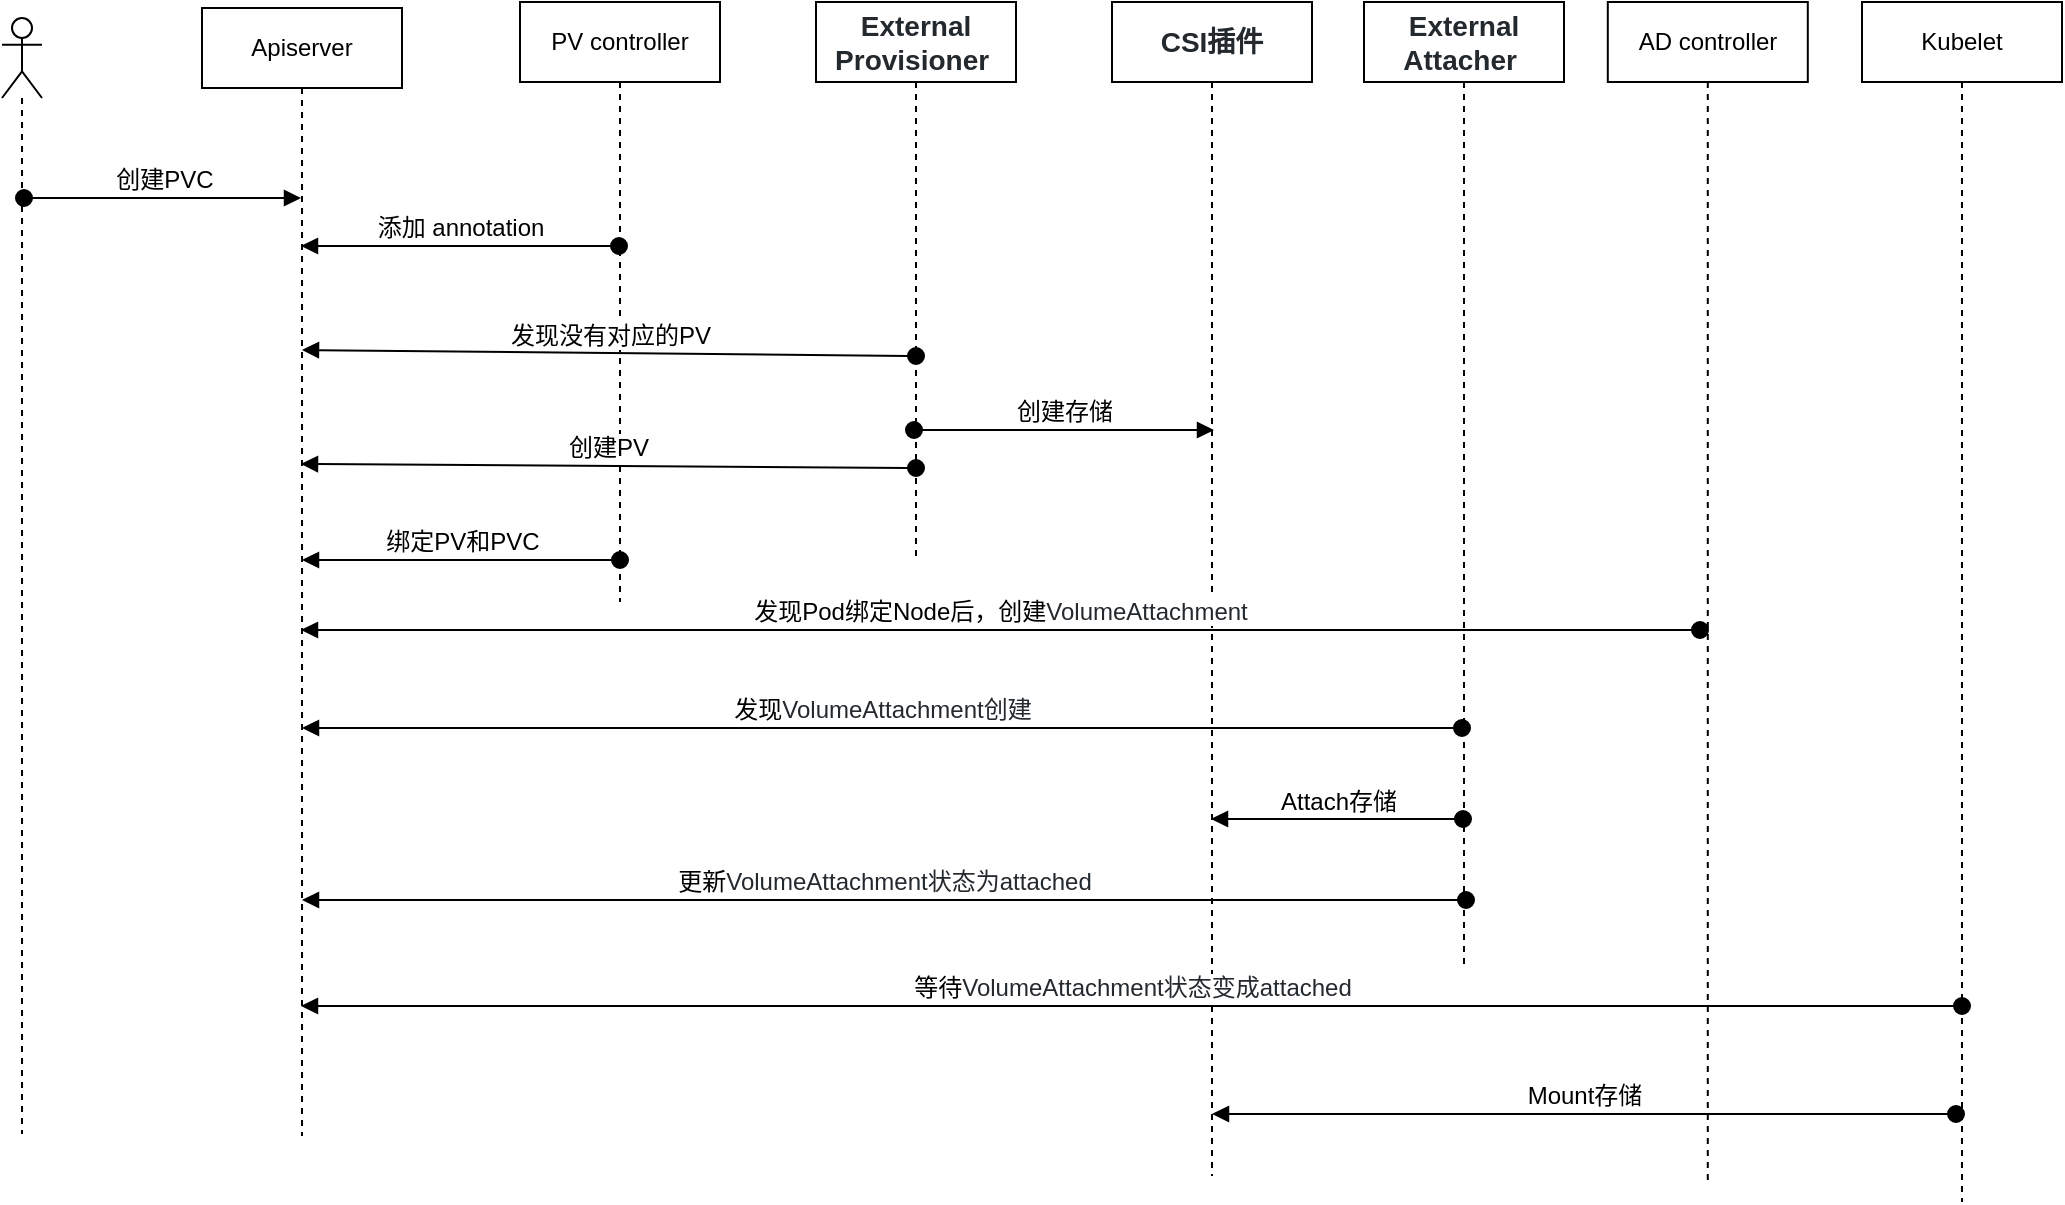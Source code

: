 <mxfile version="17.2.4" type="github"><diagram id="MqHBmyt8E-buNJg1c1Vb" name="Page-1"><mxGraphModel dx="1278" dy="711" grid="1" gridSize="10" guides="1" tooltips="1" connect="1" arrows="1" fold="1" page="1" pageScale="1" pageWidth="3300" pageHeight="4681" math="0" shadow="0"><root><mxCell id="0"/><mxCell id="1" parent="0"/><mxCell id="Mc_kqkwohGSUiYrpAVas-1" value="" style="shape=umlLifeline;participant=umlActor;perimeter=lifelinePerimeter;whiteSpace=wrap;html=1;container=1;collapsible=0;recursiveResize=0;verticalAlign=top;spacingTop=36;outlineConnect=0;" vertex="1" parent="1"><mxGeometry x="302" y="2721" width="20" height="558" as="geometry"/></mxCell><mxCell id="Mc_kqkwohGSUiYrpAVas-2" value="Apiserver" style="shape=umlLifeline;perimeter=lifelinePerimeter;whiteSpace=wrap;html=1;container=1;collapsible=0;recursiveResize=0;outlineConnect=0;" vertex="1" parent="1"><mxGeometry x="402" y="2716" width="100" height="564" as="geometry"/></mxCell><mxCell id="Mc_kqkwohGSUiYrpAVas-3" value="创建PVC" style="html=1;verticalAlign=bottom;startArrow=oval;startFill=1;endArrow=block;startSize=8;rounded=0;fontSize=12;" edge="1" parent="1" target="Mc_kqkwohGSUiYrpAVas-2"><mxGeometry width="60" relative="1" as="geometry"><mxPoint x="313" y="2811" as="sourcePoint"/><mxPoint x="448" y="2814" as="targetPoint"/></mxGeometry></mxCell><mxCell id="Mc_kqkwohGSUiYrpAVas-4" value="PV controller" style="shape=umlLifeline;perimeter=lifelinePerimeter;whiteSpace=wrap;html=1;container=1;collapsible=0;recursiveResize=0;outlineConnect=0;" vertex="1" parent="1"><mxGeometry x="561" y="2713" width="100" height="300" as="geometry"/></mxCell><mxCell id="Mc_kqkwohGSUiYrpAVas-5" value="绑定PV和PVC" style="html=1;verticalAlign=bottom;startArrow=oval;startFill=1;endArrow=block;startSize=8;rounded=0;fontSize=12;" edge="1" parent="Mc_kqkwohGSUiYrpAVas-4" target="Mc_kqkwohGSUiYrpAVas-2"><mxGeometry width="60" relative="1" as="geometry"><mxPoint x="50" y="279" as="sourcePoint"/><mxPoint x="-102" y="279" as="targetPoint"/></mxGeometry></mxCell><mxCell id="Mc_kqkwohGSUiYrpAVas-6" value="&lt;span style=&quot;box-sizing: border-box ; font-weight: 600 ; color: rgb(36 , 41 , 46) ; font-family: , , &amp;#34;segoe ui&amp;#34; , &amp;#34;helvetica&amp;#34; , &amp;#34;arial&amp;#34; , sans-serif ; font-size: 14px ; background-color: rgb(255 , 255 , 255)&quot;&gt;External Provisioner&amp;nbsp;&lt;/span&gt;" style="shape=umlLifeline;perimeter=lifelinePerimeter;whiteSpace=wrap;html=1;container=1;collapsible=0;recursiveResize=0;outlineConnect=0;" vertex="1" parent="1"><mxGeometry x="709" y="2713" width="100" height="278" as="geometry"/></mxCell><mxCell id="Mc_kqkwohGSUiYrpAVas-7" value="发现没有对应的PV" style="html=1;verticalAlign=bottom;startArrow=oval;startFill=1;endArrow=block;startSize=8;rounded=0;fontSize=12;" edge="1" parent="Mc_kqkwohGSUiYrpAVas-6"><mxGeometry width="60" relative="1" as="geometry"><mxPoint x="50" y="177" as="sourcePoint"/><mxPoint x="-257" y="174" as="targetPoint"/></mxGeometry></mxCell><mxCell id="Mc_kqkwohGSUiYrpAVas-8" value="添加 annotation" style="html=1;verticalAlign=bottom;startArrow=oval;startFill=1;endArrow=block;startSize=8;rounded=0;fontSize=12;" edge="1" parent="1"><mxGeometry width="60" relative="1" as="geometry"><mxPoint x="610.5" y="2835" as="sourcePoint"/><mxPoint x="451.5" y="2835" as="targetPoint"/></mxGeometry></mxCell><mxCell id="Mc_kqkwohGSUiYrpAVas-9" value="&lt;font color=&quot;#24292e&quot;&gt;&lt;span style=&quot;font-size: 14px ; background-color: rgb(255 , 255 , 255)&quot;&gt;&lt;b&gt;CSI插件&lt;/b&gt;&lt;/span&gt;&lt;/font&gt;" style="shape=umlLifeline;perimeter=lifelinePerimeter;whiteSpace=wrap;html=1;container=1;collapsible=0;recursiveResize=0;outlineConnect=0;" vertex="1" parent="1"><mxGeometry x="857" y="2713" width="100" height="587" as="geometry"/></mxCell><mxCell id="Mc_kqkwohGSUiYrpAVas-10" value="创建存储" style="html=1;verticalAlign=bottom;startArrow=oval;startFill=1;endArrow=block;startSize=8;rounded=0;fontSize=12;" edge="1" parent="Mc_kqkwohGSUiYrpAVas-9"><mxGeometry width="60" relative="1" as="geometry"><mxPoint x="-99" y="214" as="sourcePoint"/><mxPoint x="51" y="214" as="targetPoint"/></mxGeometry></mxCell><mxCell id="Mc_kqkwohGSUiYrpAVas-11" value="创建PV" style="html=1;verticalAlign=bottom;startArrow=oval;startFill=1;endArrow=block;startSize=8;rounded=0;fontSize=12;" edge="1" parent="1"><mxGeometry width="60" relative="1" as="geometry"><mxPoint x="759" y="2946" as="sourcePoint"/><mxPoint x="451.5" y="2944" as="targetPoint"/></mxGeometry></mxCell><mxCell id="Mc_kqkwohGSUiYrpAVas-12" value="AD controller" style="shape=umlLifeline;perimeter=lifelinePerimeter;whiteSpace=wrap;html=1;container=1;collapsible=0;recursiveResize=0;outlineConnect=0;" vertex="1" parent="1"><mxGeometry x="1104.9" y="2713" width="100" height="589" as="geometry"/></mxCell><mxCell id="Mc_kqkwohGSUiYrpAVas-13" value="发现Pod绑定Node后，创建&lt;span style=&quot;color: rgb(36 , 41 , 46) ; font-size: 12px&quot;&gt;VolumeAttachment&lt;/span&gt;" style="html=1;verticalAlign=bottom;startArrow=oval;startFill=1;endArrow=block;startSize=8;rounded=0;fontSize=12;" edge="1" parent="1"><mxGeometry width="60" relative="1" as="geometry"><mxPoint x="1151" y="3027" as="sourcePoint"/><mxPoint x="451.5" y="3027" as="targetPoint"/></mxGeometry></mxCell><mxCell id="Mc_kqkwohGSUiYrpAVas-14" value="&lt;span style=&quot;box-sizing: border-box ; font-weight: 600 ; color: rgb(36 , 41 , 46) ; font-family: , , &amp;#34;segoe ui&amp;#34; , &amp;#34;helvetica&amp;#34; , &amp;#34;arial&amp;#34; , sans-serif ; font-size: 14px ; background-color: rgb(255 , 255 , 255)&quot;&gt;External Attacher&amp;nbsp;&lt;/span&gt;" style="shape=umlLifeline;perimeter=lifelinePerimeter;whiteSpace=wrap;html=1;container=1;collapsible=0;recursiveResize=0;outlineConnect=0;" vertex="1" parent="1"><mxGeometry x="983" y="2713" width="100" height="484" as="geometry"/></mxCell><mxCell id="Mc_kqkwohGSUiYrpAVas-15" value="&lt;span style=&quot;font-size: 12px;&quot;&gt;发现&lt;/span&gt;&lt;span style=&quot;color: rgb(36, 41, 46); font-size: 12px;&quot;&gt;VolumeAttachment创建&lt;/span&gt;" style="html=1;verticalAlign=bottom;startArrow=oval;startFill=1;endArrow=block;startSize=8;rounded=0;fontSize=12;" edge="1" parent="1"><mxGeometry width="60" relative="1" as="geometry"><mxPoint x="1032" y="3076" as="sourcePoint"/><mxPoint x="452" y="3076" as="targetPoint"/></mxGeometry></mxCell><mxCell id="Mc_kqkwohGSUiYrpAVas-16" value="Attach存储" style="html=1;verticalAlign=bottom;startArrow=oval;startFill=1;endArrow=block;startSize=8;rounded=0;fontSize=12;" edge="1" parent="1"><mxGeometry width="60" relative="1" as="geometry"><mxPoint x="1032.5" y="3121.5" as="sourcePoint"/><mxPoint x="906.5" y="3121.5" as="targetPoint"/></mxGeometry></mxCell><mxCell id="Mc_kqkwohGSUiYrpAVas-17" value="&lt;span style=&quot;font-size: 12px&quot;&gt;更新&lt;/span&gt;&lt;span style=&quot;color: rgb(36 , 41 , 46) ; font-size: 12px&quot;&gt;VolumeAttachment状态为attached&lt;/span&gt;" style="html=1;verticalAlign=bottom;startArrow=oval;startFill=1;endArrow=block;startSize=8;rounded=0;fontSize=12;" edge="1" parent="1" target="Mc_kqkwohGSUiYrpAVas-2"><mxGeometry width="60" relative="1" as="geometry"><mxPoint x="1034" y="3162" as="sourcePoint"/><mxPoint x="462" y="3152" as="targetPoint"/></mxGeometry></mxCell><mxCell id="Mc_kqkwohGSUiYrpAVas-18" value="Kubelet" style="shape=umlLifeline;perimeter=lifelinePerimeter;whiteSpace=wrap;html=1;container=1;collapsible=0;recursiveResize=0;outlineConnect=0;" vertex="1" parent="1"><mxGeometry x="1232" y="2713" width="100" height="600" as="geometry"/></mxCell><mxCell id="Mc_kqkwohGSUiYrpAVas-19" value="Mount存储" style="html=1;verticalAlign=bottom;startArrow=oval;startFill=1;endArrow=block;startSize=8;rounded=0;fontSize=12;" edge="1" parent="Mc_kqkwohGSUiYrpAVas-18" target="Mc_kqkwohGSUiYrpAVas-9"><mxGeometry width="60" relative="1" as="geometry"><mxPoint x="47" y="556" as="sourcePoint"/><mxPoint x="-79" y="556" as="targetPoint"/></mxGeometry></mxCell><mxCell id="Mc_kqkwohGSUiYrpAVas-20" value="等待&lt;span style=&quot;color: rgb(36 , 41 , 46)&quot;&gt;VolumeAttachment状态变成attached&lt;/span&gt;" style="html=1;verticalAlign=bottom;startArrow=oval;startFill=1;endArrow=block;startSize=8;rounded=0;fontSize=12;" edge="1" parent="1"><mxGeometry width="60" relative="1" as="geometry"><mxPoint x="1282" y="3215" as="sourcePoint"/><mxPoint x="451.5" y="3215" as="targetPoint"/></mxGeometry></mxCell></root></mxGraphModel></diagram></mxfile>